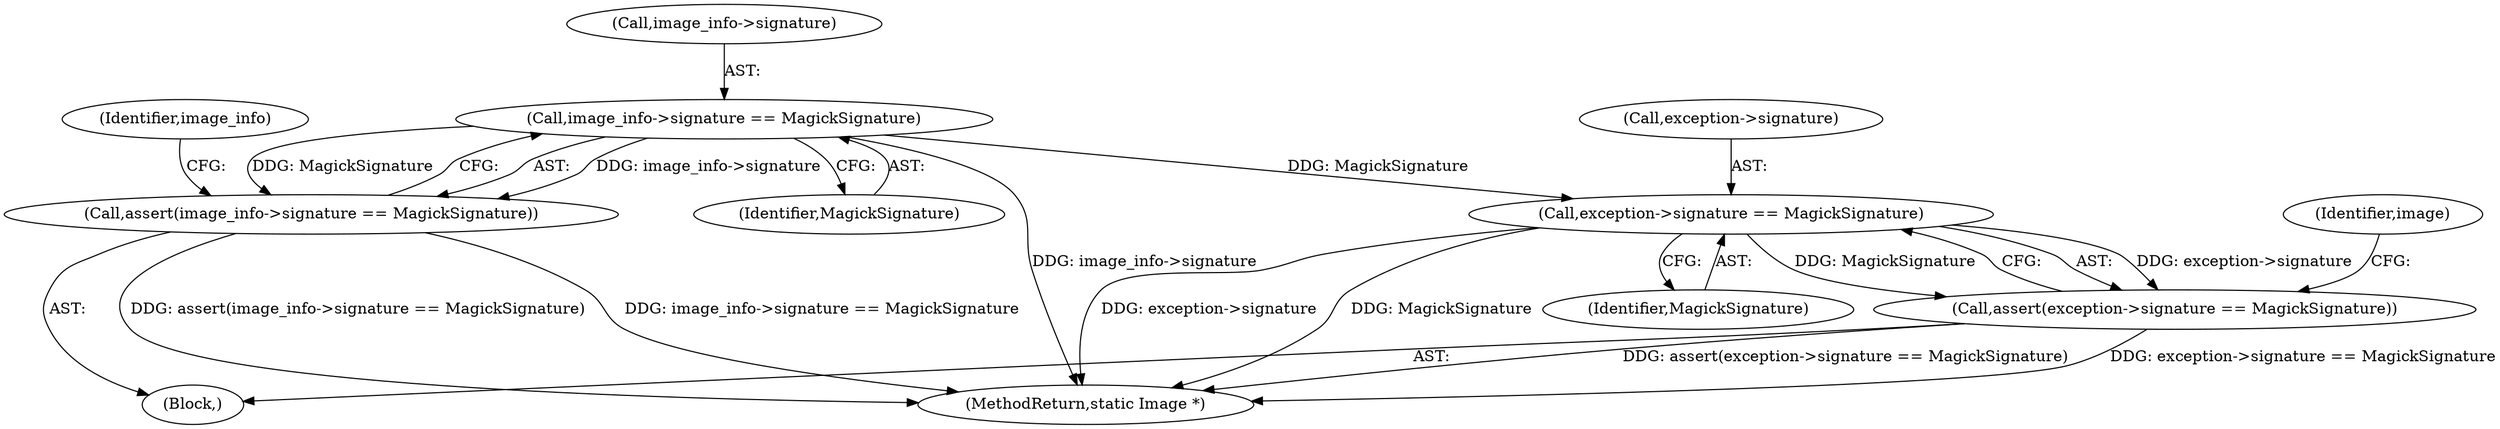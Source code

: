 digraph "0_ImageMagick_73fb0aac5b958521e1511e179ecc0ad49f70ebaf@pointer" {
"1000160" [label="(Call,image_info->signature == MagickSignature)"];
"1000159" [label="(Call,assert(image_info->signature == MagickSignature))"];
"1000187" [label="(Call,exception->signature == MagickSignature)"];
"1000186" [label="(Call,assert(exception->signature == MagickSignature))"];
"1000164" [label="(Identifier,MagickSignature)"];
"1000123" [label="(Block,)"];
"1000186" [label="(Call,assert(exception->signature == MagickSignature))"];
"1000191" [label="(Identifier,MagickSignature)"];
"1001944" [label="(MethodReturn,static Image *)"];
"1000168" [label="(Identifier,image_info)"];
"1000161" [label="(Call,image_info->signature)"];
"1000160" [label="(Call,image_info->signature == MagickSignature)"];
"1000159" [label="(Call,assert(image_info->signature == MagickSignature))"];
"1000193" [label="(Identifier,image)"];
"1000188" [label="(Call,exception->signature)"];
"1000187" [label="(Call,exception->signature == MagickSignature)"];
"1000160" -> "1000159"  [label="AST: "];
"1000160" -> "1000164"  [label="CFG: "];
"1000161" -> "1000160"  [label="AST: "];
"1000164" -> "1000160"  [label="AST: "];
"1000159" -> "1000160"  [label="CFG: "];
"1000160" -> "1001944"  [label="DDG: image_info->signature"];
"1000160" -> "1000159"  [label="DDG: image_info->signature"];
"1000160" -> "1000159"  [label="DDG: MagickSignature"];
"1000160" -> "1000187"  [label="DDG: MagickSignature"];
"1000159" -> "1000123"  [label="AST: "];
"1000168" -> "1000159"  [label="CFG: "];
"1000159" -> "1001944"  [label="DDG: assert(image_info->signature == MagickSignature)"];
"1000159" -> "1001944"  [label="DDG: image_info->signature == MagickSignature"];
"1000187" -> "1000186"  [label="AST: "];
"1000187" -> "1000191"  [label="CFG: "];
"1000188" -> "1000187"  [label="AST: "];
"1000191" -> "1000187"  [label="AST: "];
"1000186" -> "1000187"  [label="CFG: "];
"1000187" -> "1001944"  [label="DDG: exception->signature"];
"1000187" -> "1001944"  [label="DDG: MagickSignature"];
"1000187" -> "1000186"  [label="DDG: exception->signature"];
"1000187" -> "1000186"  [label="DDG: MagickSignature"];
"1000186" -> "1000123"  [label="AST: "];
"1000193" -> "1000186"  [label="CFG: "];
"1000186" -> "1001944"  [label="DDG: assert(exception->signature == MagickSignature)"];
"1000186" -> "1001944"  [label="DDG: exception->signature == MagickSignature"];
}
